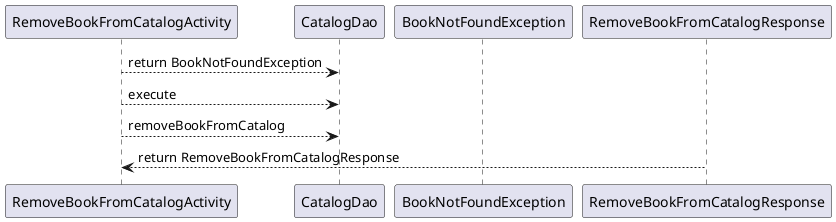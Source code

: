 PARTICIPANTS: use this file for creating the remove book from catalog diagram in mastery task 01
@startuml
participant RemoveBookFromCatalogActivity
participant CatalogDao
participant BookNotFoundException
participant RemoveBookFromCatalogResponse

RemoveBookFromCatalogActivity --> CatalogDao : return BookNotFoundException
RemoveBookFromCatalogActivity --> CatalogDao : execute
RemoveBookFromCatalogActivity --> CatalogDao : removeBookFromCatalog
RemoveBookFromCatalogResponse --> RemoveBookFromCatalogActivity : return RemoveBookFromCatalogResponse


@enduml